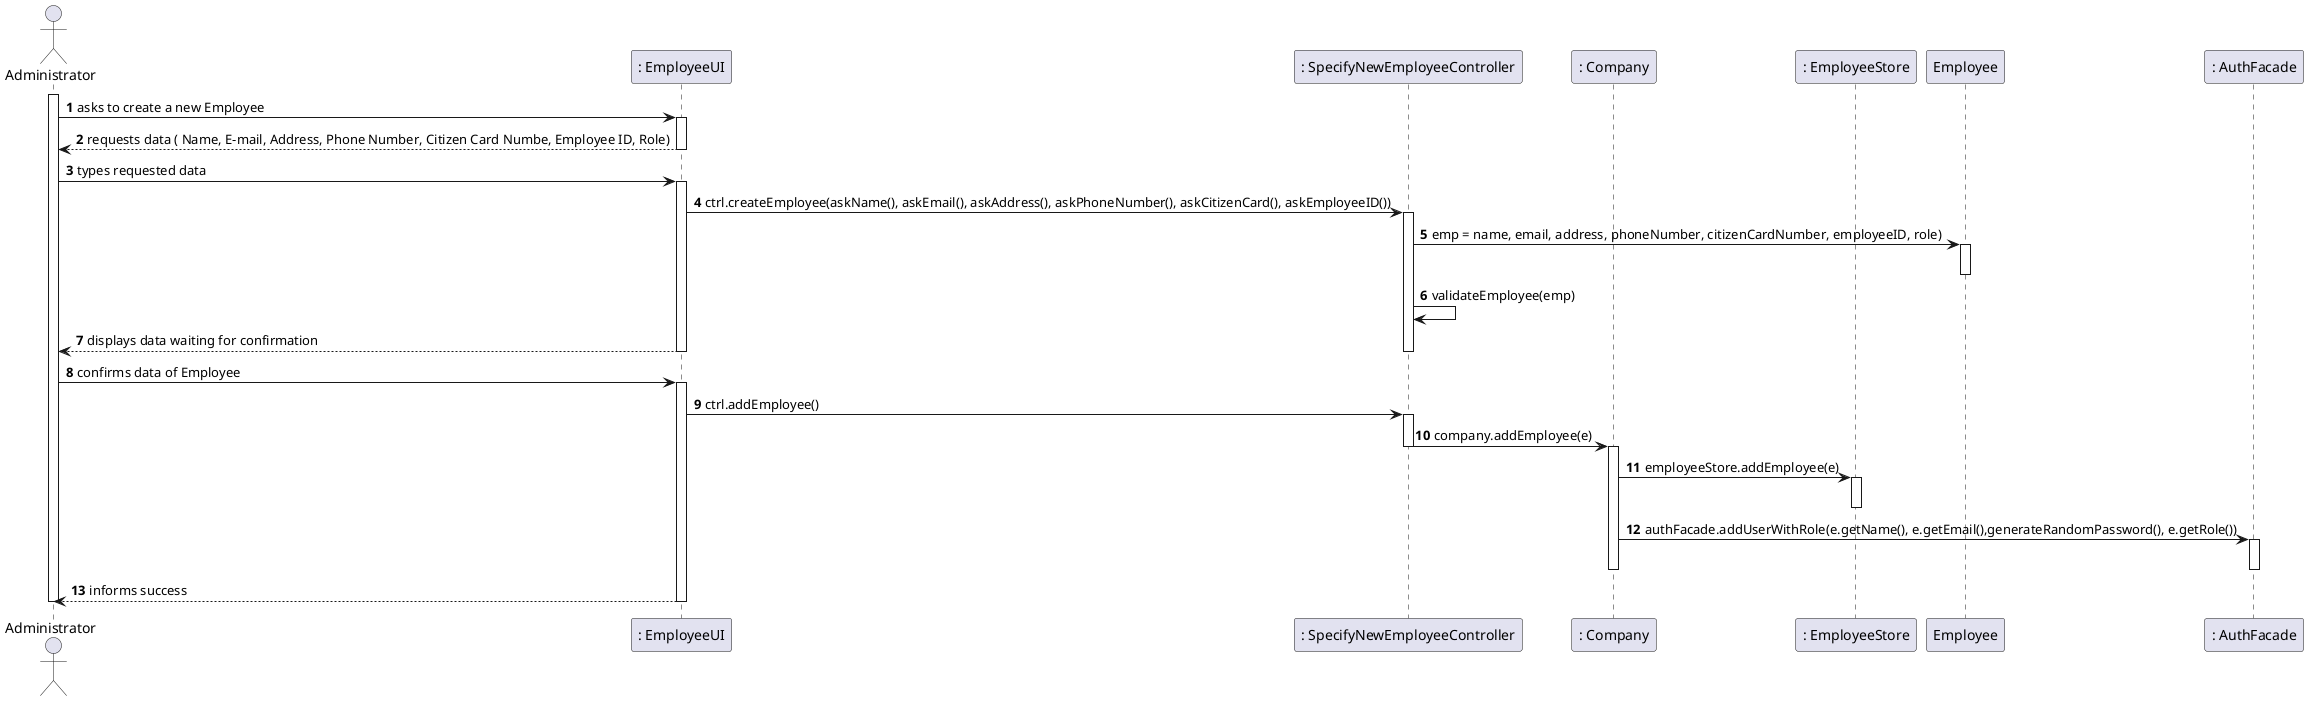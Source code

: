 @startuml
autonumber
'hide footbox
actor "Administrator" as ADM

participant ": EmployeeUI" as UI
participant ": SpecifyNewEmployeeController" as CTRL
participant ": Company" as COMP
participant ": EmployeeStore" as STORE
participant "Employee" as EMP
participant ": AuthFacade" as auth



activate ADM
ADM -> UI : asks to create a new Employee
activate UI
UI --> ADM : requests data ( Name, E-mail, Address, Phone Number, Citizen Card Numbe, Employee ID, Role)
deactivate UI

ADM -> UI : types requested data
activate UI

UI -> CTRL : ctrl.createEmployee(askName(), askEmail(), askAddress(), askPhoneNumber(), askCitizenCard(), askEmployeeID())

activate CTRL
CTRL -> EMP : emp = name, email, address, phoneNumber, citizenCardNumber, employeeID, role)
activate EMP
deactivate EMP

CTRL -> CTRL : validateEmployee(emp)




UI --> ADM : displays data waiting for confirmation
deactivate CTRL
deactivate UI

ADM -> UI : confirms data of Employee
activate UI


UI -> CTRL : ctrl.addEmployee()
activate CTRL


CTRL -> COMP : company.addEmployee(e)
deactivate CTRL
activate COMP



COMP -> STORE : employeeStore.addEmployee(e)
activate STORE
deactivate STORE

COMP -> auth  : authFacade.addUserWithRole(e.getName(), e.getEmail(),generateRandomPassword(), e.getRole())
activate auth
deactivate auth
deactivate COMP


UI --> ADM : informs success
deactivate UI
deactivate ADM

@enduml